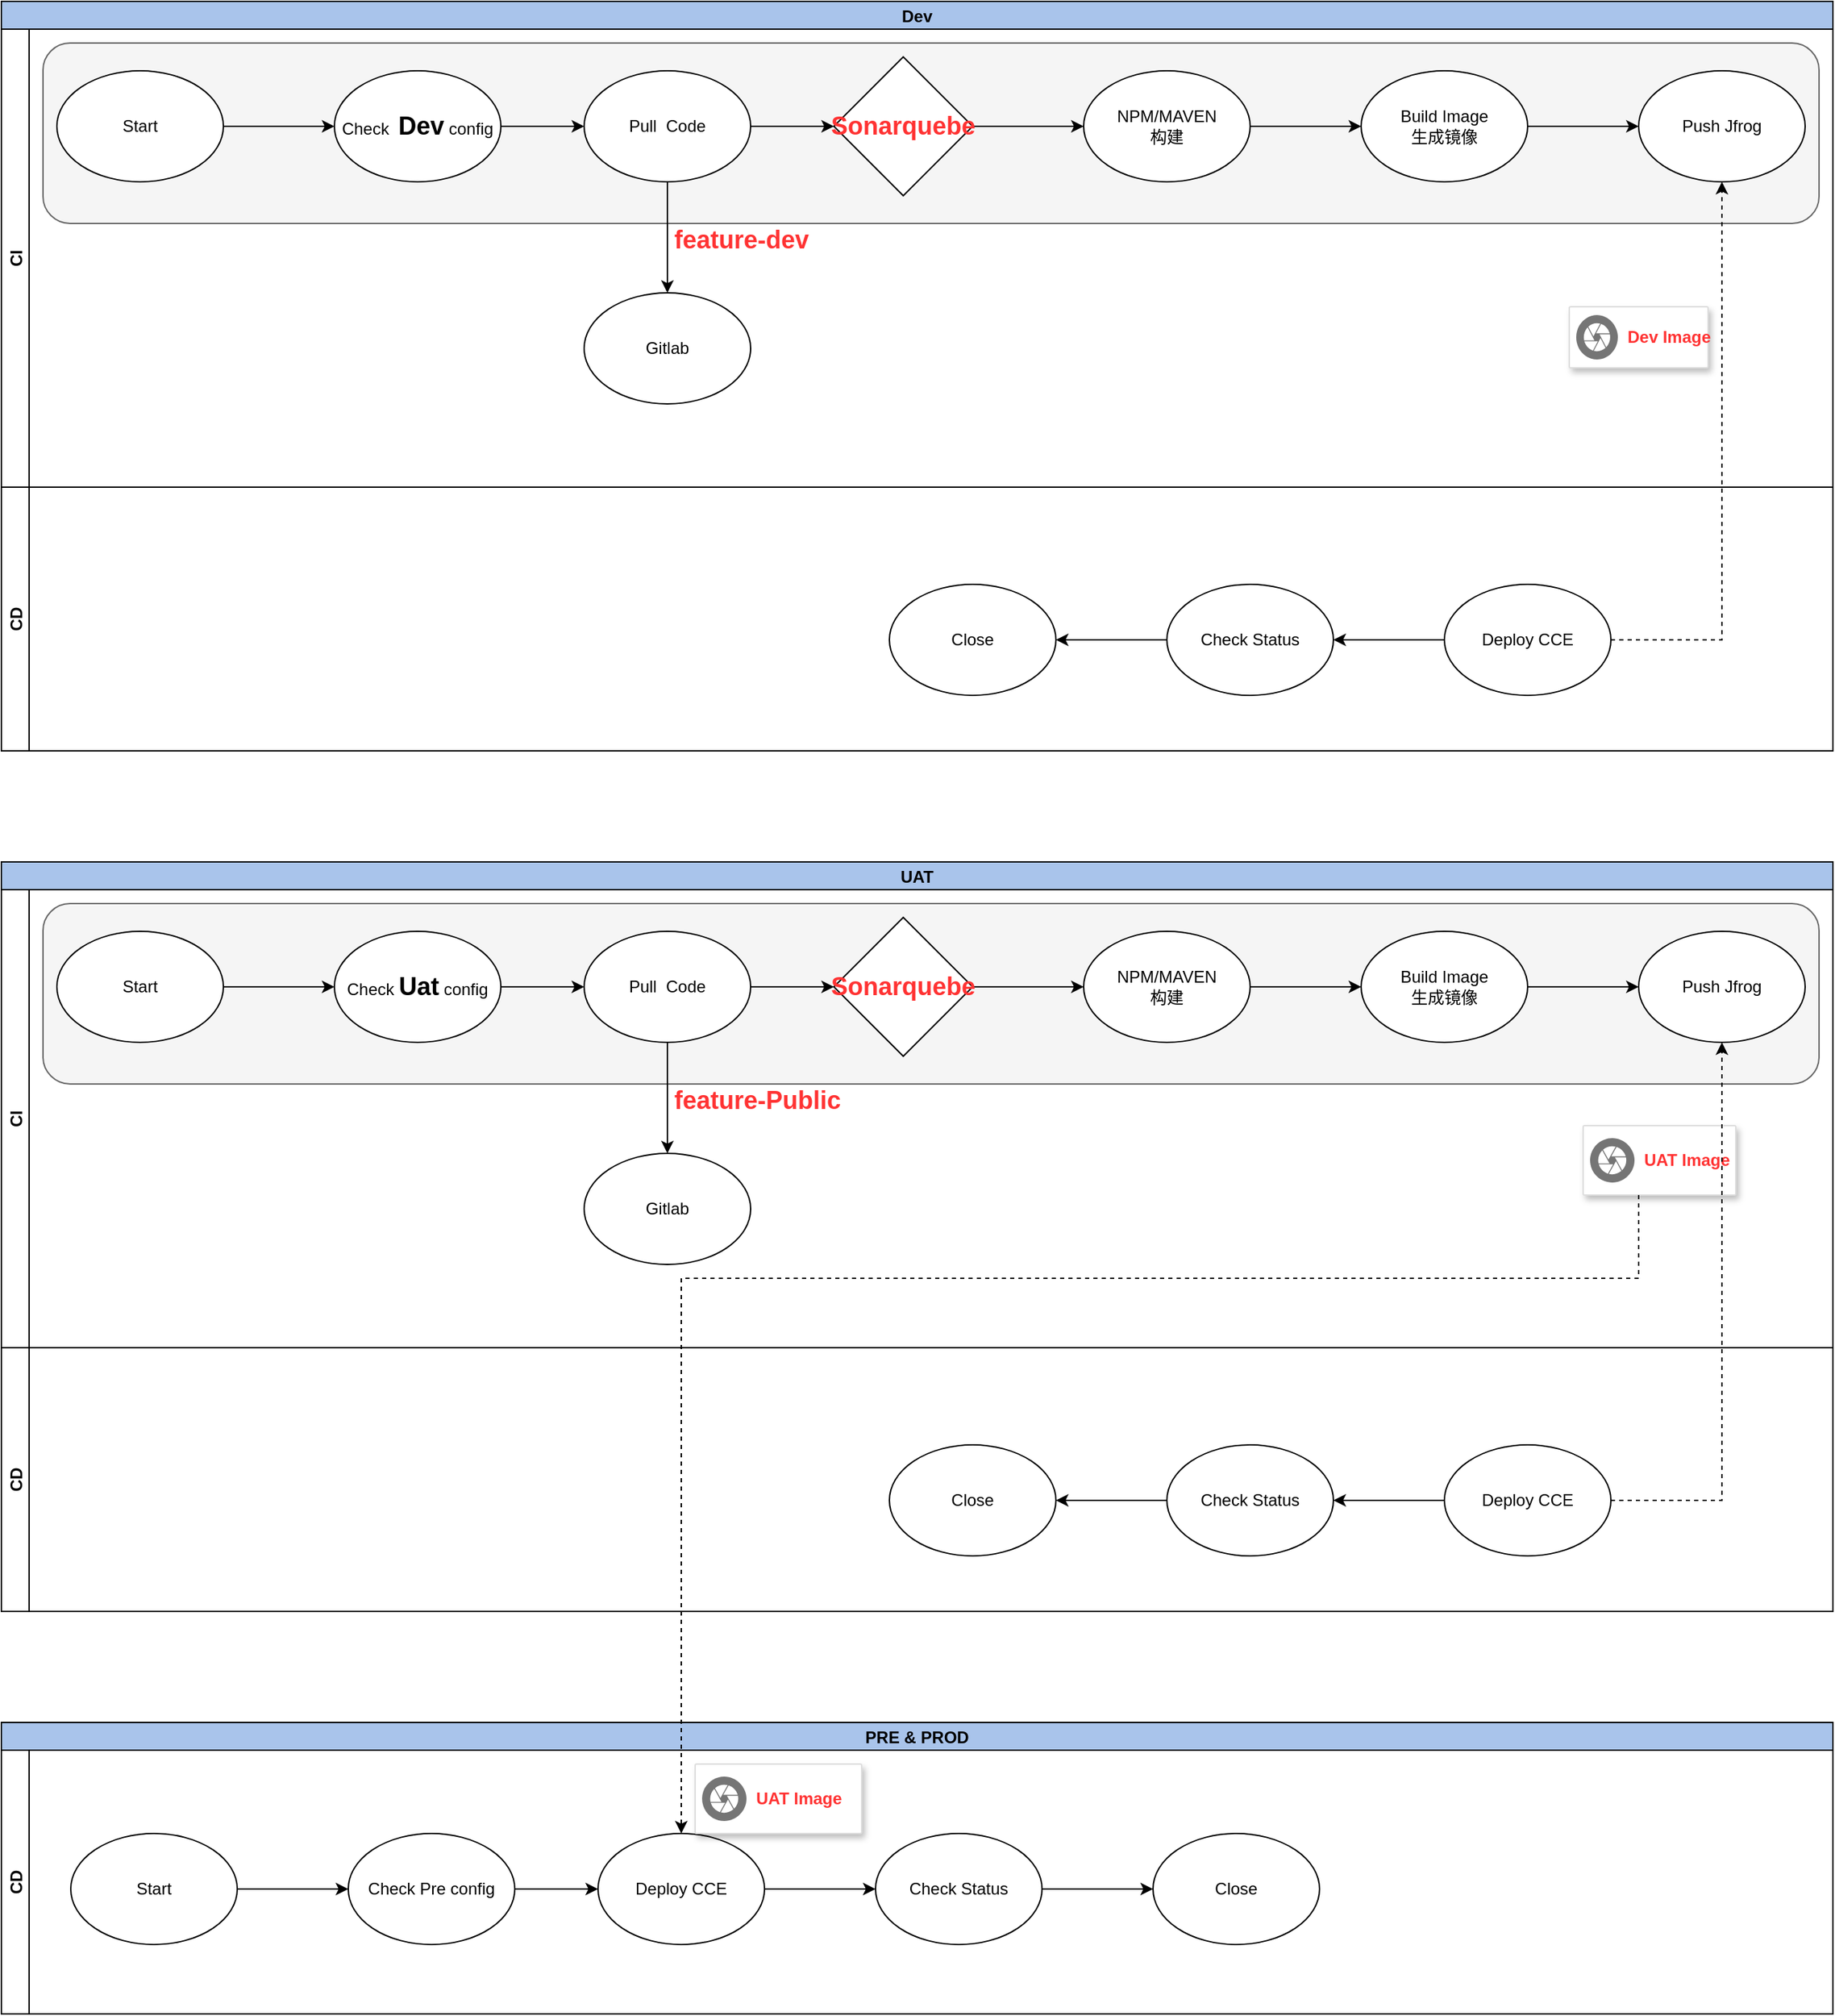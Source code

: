 <mxfile version="21.6.2" type="github">
  <diagram id="Z_23imAw80I29tGlpvSY" name="第 1 页">
    <mxGraphModel dx="2284" dy="750" grid="1" gridSize="10" guides="1" tooltips="1" connect="1" arrows="1" fold="1" page="1" pageScale="1" pageWidth="850" pageHeight="1100" math="0" shadow="0">
      <root>
        <mxCell id="0" />
        <mxCell id="1" parent="0" />
        <mxCell id="tfbrPeW28LH7bkcHFk6E-20" value="Dev" style="swimlane;childLayout=stackLayout;resizeParent=1;resizeParentMax=0;horizontal=1;startSize=20;horizontalStack=0;fontSize=12;labelBackgroundColor=none;labelBorderColor=#A9C4EB;fillColor=#A9C4EB;swimlaneFillColor=default;" parent="1" vertex="1">
          <mxGeometry x="-290" y="50" width="1320" height="540" as="geometry" />
        </mxCell>
        <mxCell id="tfbrPeW28LH7bkcHFk6E-21" value="CI" style="swimlane;startSize=20;horizontal=0;fontSize=12;" parent="tfbrPeW28LH7bkcHFk6E-20" vertex="1">
          <mxGeometry y="20" width="1320" height="330" as="geometry" />
        </mxCell>
        <mxCell id="tfbrPeW28LH7bkcHFk6E-62" value="" style="rounded=1;whiteSpace=wrap;html=1;fontSize=18;fontColor=#333333;fillColor=#f5f5f5;strokeColor=#666666;" parent="tfbrPeW28LH7bkcHFk6E-21" vertex="1">
          <mxGeometry x="30" y="10" width="1280" height="130" as="geometry" />
        </mxCell>
        <mxCell id="tfbrPeW28LH7bkcHFk6E-54" style="edgeStyle=orthogonalEdgeStyle;rounded=0;orthogonalLoop=1;jettySize=auto;html=1;fontSize=18;fontColor=#FF3333;startArrow=none;" parent="tfbrPeW28LH7bkcHFk6E-21" source="tfbrPeW28LH7bkcHFk6E-224" target="tfbrPeW28LH7bkcHFk6E-53" edge="1">
          <mxGeometry relative="1" as="geometry">
            <mxPoint x="500" y="70" as="sourcePoint" />
          </mxGeometry>
        </mxCell>
        <mxCell id="tfbrPeW28LH7bkcHFk6E-223" value="" style="edgeStyle=orthogonalEdgeStyle;rounded=0;orthogonalLoop=1;jettySize=auto;html=1;fontSize=18;fontColor=#0000FF;" parent="tfbrPeW28LH7bkcHFk6E-21" source="tfbrPeW28LH7bkcHFk6E-222" target="tfbrPeW28LH7bkcHFk6E-45" edge="1">
          <mxGeometry relative="1" as="geometry" />
        </mxCell>
        <mxCell id="tfbrPeW28LH7bkcHFk6E-225" value="" style="edgeStyle=orthogonalEdgeStyle;rounded=0;orthogonalLoop=1;jettySize=auto;html=1;fontSize=18;fontColor=#0000FF;" parent="tfbrPeW28LH7bkcHFk6E-21" source="tfbrPeW28LH7bkcHFk6E-45" target="tfbrPeW28LH7bkcHFk6E-224" edge="1">
          <mxGeometry relative="1" as="geometry" />
        </mxCell>
        <mxCell id="tfbrPeW28LH7bkcHFk6E-45" value="Check&amp;nbsp; &lt;b&gt;&lt;font style=&quot;font-size: 18px&quot;&gt;Dev&lt;/font&gt;&lt;/b&gt; config" style="ellipse;whiteSpace=wrap;html=1;fontSize=12;" parent="tfbrPeW28LH7bkcHFk6E-21" vertex="1">
          <mxGeometry x="240" y="30" width="120" height="80" as="geometry" />
        </mxCell>
        <mxCell id="tfbrPeW28LH7bkcHFk6E-178" value="" style="edgeStyle=orthogonalEdgeStyle;rounded=0;orthogonalLoop=1;jettySize=auto;html=1;fontSize=18;fontColor=#0000FF;" parent="tfbrPeW28LH7bkcHFk6E-21" source="tfbrPeW28LH7bkcHFk6E-49" target="tfbrPeW28LH7bkcHFk6E-177" edge="1">
          <mxGeometry relative="1" as="geometry" />
        </mxCell>
        <mxCell id="tfbrPeW28LH7bkcHFk6E-49" value="NPM/MAVEN&lt;br&gt;构建" style="ellipse;whiteSpace=wrap;html=1;fontSize=12;" parent="tfbrPeW28LH7bkcHFk6E-21" vertex="1">
          <mxGeometry x="780" y="30" width="120" height="80" as="geometry" />
        </mxCell>
        <mxCell id="tfbrPeW28LH7bkcHFk6E-55" style="edgeStyle=orthogonalEdgeStyle;rounded=0;orthogonalLoop=1;jettySize=auto;html=1;fontSize=18;fontColor=#FF3333;" parent="tfbrPeW28LH7bkcHFk6E-21" source="tfbrPeW28LH7bkcHFk6E-53" target="tfbrPeW28LH7bkcHFk6E-49" edge="1">
          <mxGeometry relative="1" as="geometry" />
        </mxCell>
        <mxCell id="tfbrPeW28LH7bkcHFk6E-53" value="&lt;b&gt;Sonarquebe&lt;/b&gt;" style="rhombus;whiteSpace=wrap;html=1;fontSize=18;fontColor=#FF3333;" parent="tfbrPeW28LH7bkcHFk6E-21" vertex="1">
          <mxGeometry x="600" y="20" width="100" height="100" as="geometry" />
        </mxCell>
        <mxCell id="tfbrPeW28LH7bkcHFk6E-66" value="&lt;h1&gt;&lt;b style=&quot;font-size: 18px ; color: rgb(255 , 51 , 51) ; text-align: center&quot;&gt;feature-dev&lt;/b&gt;&lt;br&gt;&lt;/h1&gt;" style="text;html=1;strokeColor=none;fillColor=none;spacing=5;spacingTop=-20;whiteSpace=wrap;overflow=hidden;rounded=0;fontSize=18;fontColor=#0000FF;" parent="tfbrPeW28LH7bkcHFk6E-21" vertex="1">
          <mxGeometry x="480" y="110" width="190" height="120" as="geometry" />
        </mxCell>
        <mxCell id="tfbrPeW28LH7bkcHFk6E-51" value="Push Jfrog" style="ellipse;whiteSpace=wrap;html=1;fontSize=12;" parent="tfbrPeW28LH7bkcHFk6E-21" vertex="1">
          <mxGeometry x="1180" y="30" width="120" height="80" as="geometry" />
        </mxCell>
        <mxCell id="tfbrPeW28LH7bkcHFk6E-179" style="edgeStyle=orthogonalEdgeStyle;rounded=0;orthogonalLoop=1;jettySize=auto;html=1;fontSize=18;fontColor=#0000FF;" parent="tfbrPeW28LH7bkcHFk6E-21" source="tfbrPeW28LH7bkcHFk6E-177" target="tfbrPeW28LH7bkcHFk6E-51" edge="1">
          <mxGeometry relative="1" as="geometry" />
        </mxCell>
        <mxCell id="tfbrPeW28LH7bkcHFk6E-177" value="Build Image&lt;br&gt;生成镜像" style="ellipse;whiteSpace=wrap;html=1;fontSize=12;" parent="tfbrPeW28LH7bkcHFk6E-21" vertex="1">
          <mxGeometry x="980" y="30" width="120" height="80" as="geometry" />
        </mxCell>
        <mxCell id="tfbrPeW28LH7bkcHFk6E-222" value="Start" style="ellipse;whiteSpace=wrap;html=1;fontSize=12;" parent="tfbrPeW28LH7bkcHFk6E-21" vertex="1">
          <mxGeometry x="40" y="30" width="120" height="80" as="geometry" />
        </mxCell>
        <mxCell id="tfbrPeW28LH7bkcHFk6E-228" value="" style="edgeStyle=orthogonalEdgeStyle;rounded=0;orthogonalLoop=1;jettySize=auto;html=1;fontSize=18;fontColor=#0000FF;" parent="tfbrPeW28LH7bkcHFk6E-21" source="tfbrPeW28LH7bkcHFk6E-224" target="tfbrPeW28LH7bkcHFk6E-227" edge="1">
          <mxGeometry relative="1" as="geometry" />
        </mxCell>
        <mxCell id="tfbrPeW28LH7bkcHFk6E-224" value="Pull&amp;nbsp; Code" style="ellipse;whiteSpace=wrap;html=1;fontSize=12;" parent="tfbrPeW28LH7bkcHFk6E-21" vertex="1">
          <mxGeometry x="420" y="30" width="120" height="80" as="geometry" />
        </mxCell>
        <mxCell id="tfbrPeW28LH7bkcHFk6E-227" value="Gitlab" style="ellipse;whiteSpace=wrap;html=1;fontSize=12;" parent="tfbrPeW28LH7bkcHFk6E-21" vertex="1">
          <mxGeometry x="420" y="190" width="120" height="80" as="geometry" />
        </mxCell>
        <mxCell id="N0s2cZW_viE75rTnxIU4-4" value="" style="strokeColor=#dddddd;shadow=1;strokeWidth=1;rounded=1;absoluteArcSize=1;arcSize=2;" vertex="1" parent="tfbrPeW28LH7bkcHFk6E-21">
          <mxGeometry x="1130" y="200" width="100" height="44" as="geometry" />
        </mxCell>
        <mxCell id="N0s2cZW_viE75rTnxIU4-5" value="&lt;b&gt;&lt;font style=&quot;font-size: 12px;&quot; color=&quot;#ff3333&quot;&gt;Dev Image&lt;/font&gt;&lt;/b&gt;" style="sketch=0;dashed=0;connectable=0;html=1;fillColor=#757575;strokeColor=none;shape=mxgraph.gcp2.image_services;part=1;labelPosition=right;verticalLabelPosition=middle;align=left;verticalAlign=middle;spacingLeft=5;fontSize=12;" vertex="1" parent="N0s2cZW_viE75rTnxIU4-4">
          <mxGeometry y="0.5" width="30" height="32" relative="1" as="geometry">
            <mxPoint x="5" y="-16" as="offset" />
          </mxGeometry>
        </mxCell>
        <mxCell id="tfbrPeW28LH7bkcHFk6E-22" value="CD" style="swimlane;startSize=20;horizontal=0;fontSize=12;" parent="tfbrPeW28LH7bkcHFk6E-20" vertex="1">
          <mxGeometry y="350" width="1320" height="190" as="geometry" />
        </mxCell>
        <mxCell id="tfbrPeW28LH7bkcHFk6E-61" value="" style="edgeStyle=orthogonalEdgeStyle;rounded=0;orthogonalLoop=1;jettySize=auto;html=1;fontSize=18;fontColor=#FF3333;" parent="tfbrPeW28LH7bkcHFk6E-22" source="tfbrPeW28LH7bkcHFk6E-58" target="tfbrPeW28LH7bkcHFk6E-60" edge="1">
          <mxGeometry relative="1" as="geometry" />
        </mxCell>
        <mxCell id="tfbrPeW28LH7bkcHFk6E-58" value="Deploy CCE" style="ellipse;whiteSpace=wrap;html=1;fontSize=12;" parent="tfbrPeW28LH7bkcHFk6E-22" vertex="1">
          <mxGeometry x="1040" y="70" width="120" height="80" as="geometry" />
        </mxCell>
        <mxCell id="tfbrPeW28LH7bkcHFk6E-65" value="" style="edgeStyle=orthogonalEdgeStyle;rounded=0;orthogonalLoop=1;jettySize=auto;html=1;fontSize=18;fontColor=#0000FF;" parent="tfbrPeW28LH7bkcHFk6E-22" source="tfbrPeW28LH7bkcHFk6E-60" target="tfbrPeW28LH7bkcHFk6E-64" edge="1">
          <mxGeometry relative="1" as="geometry" />
        </mxCell>
        <mxCell id="tfbrPeW28LH7bkcHFk6E-60" value="Check Status" style="ellipse;whiteSpace=wrap;html=1;fontSize=12;" parent="tfbrPeW28LH7bkcHFk6E-22" vertex="1">
          <mxGeometry x="840" y="70" width="120" height="80" as="geometry" />
        </mxCell>
        <mxCell id="tfbrPeW28LH7bkcHFk6E-64" value="Close" style="ellipse;whiteSpace=wrap;html=1;fontSize=12;" parent="tfbrPeW28LH7bkcHFk6E-22" vertex="1">
          <mxGeometry x="640" y="70" width="120" height="80" as="geometry" />
        </mxCell>
        <mxCell id="tfbrPeW28LH7bkcHFk6E-59" value="" style="edgeStyle=orthogonalEdgeStyle;rounded=0;orthogonalLoop=1;jettySize=auto;html=1;fontSize=18;fontColor=#FF3333;dashed=1;" parent="tfbrPeW28LH7bkcHFk6E-20" source="tfbrPeW28LH7bkcHFk6E-58" target="tfbrPeW28LH7bkcHFk6E-51" edge="1">
          <mxGeometry relative="1" as="geometry" />
        </mxCell>
        <mxCell id="tfbrPeW28LH7bkcHFk6E-229" value="UAT" style="swimlane;childLayout=stackLayout;resizeParent=1;resizeParentMax=0;horizontal=1;startSize=20;horizontalStack=0;fontSize=12;labelBackgroundColor=none;labelBorderColor=#A9C4EB;fillColor=#A9C4EB;swimlaneFillColor=default;" parent="1" vertex="1">
          <mxGeometry x="-290" y="670" width="1320" height="540" as="geometry" />
        </mxCell>
        <mxCell id="tfbrPeW28LH7bkcHFk6E-230" value="CI" style="swimlane;startSize=20;horizontal=0;fontSize=12;" parent="tfbrPeW28LH7bkcHFk6E-229" vertex="1">
          <mxGeometry y="20" width="1320" height="330" as="geometry" />
        </mxCell>
        <mxCell id="tfbrPeW28LH7bkcHFk6E-231" value="" style="rounded=1;whiteSpace=wrap;html=1;fontSize=18;fontColor=#333333;fillColor=#f5f5f5;strokeColor=#666666;" parent="tfbrPeW28LH7bkcHFk6E-230" vertex="1">
          <mxGeometry x="30" y="10" width="1280" height="130" as="geometry" />
        </mxCell>
        <mxCell id="tfbrPeW28LH7bkcHFk6E-232" style="edgeStyle=orthogonalEdgeStyle;rounded=0;orthogonalLoop=1;jettySize=auto;html=1;fontSize=18;fontColor=#FF3333;startArrow=none;" parent="tfbrPeW28LH7bkcHFk6E-230" source="tfbrPeW28LH7bkcHFk6E-247" target="tfbrPeW28LH7bkcHFk6E-239" edge="1">
          <mxGeometry relative="1" as="geometry">
            <mxPoint x="500" y="70" as="sourcePoint" />
          </mxGeometry>
        </mxCell>
        <mxCell id="tfbrPeW28LH7bkcHFk6E-233" value="" style="edgeStyle=orthogonalEdgeStyle;rounded=0;orthogonalLoop=1;jettySize=auto;html=1;fontSize=18;fontColor=#0000FF;" parent="tfbrPeW28LH7bkcHFk6E-230" source="tfbrPeW28LH7bkcHFk6E-245" target="tfbrPeW28LH7bkcHFk6E-235" edge="1">
          <mxGeometry relative="1" as="geometry" />
        </mxCell>
        <mxCell id="tfbrPeW28LH7bkcHFk6E-234" value="" style="edgeStyle=orthogonalEdgeStyle;rounded=0;orthogonalLoop=1;jettySize=auto;html=1;fontSize=18;fontColor=#0000FF;" parent="tfbrPeW28LH7bkcHFk6E-230" source="tfbrPeW28LH7bkcHFk6E-235" target="tfbrPeW28LH7bkcHFk6E-247" edge="1">
          <mxGeometry relative="1" as="geometry" />
        </mxCell>
        <mxCell id="tfbrPeW28LH7bkcHFk6E-235" value="Check &lt;b&gt;&lt;font style=&quot;font-size: 18px&quot;&gt;Uat&lt;/font&gt;&lt;/b&gt; config" style="ellipse;whiteSpace=wrap;html=1;fontSize=12;" parent="tfbrPeW28LH7bkcHFk6E-230" vertex="1">
          <mxGeometry x="240" y="30" width="120" height="80" as="geometry" />
        </mxCell>
        <mxCell id="tfbrPeW28LH7bkcHFk6E-236" value="" style="edgeStyle=orthogonalEdgeStyle;rounded=0;orthogonalLoop=1;jettySize=auto;html=1;fontSize=18;fontColor=#0000FF;" parent="tfbrPeW28LH7bkcHFk6E-230" source="tfbrPeW28LH7bkcHFk6E-237" target="tfbrPeW28LH7bkcHFk6E-243" edge="1">
          <mxGeometry relative="1" as="geometry" />
        </mxCell>
        <mxCell id="tfbrPeW28LH7bkcHFk6E-237" value="NPM/MAVEN&lt;br&gt;构建" style="ellipse;whiteSpace=wrap;html=1;fontSize=12;" parent="tfbrPeW28LH7bkcHFk6E-230" vertex="1">
          <mxGeometry x="780" y="30" width="120" height="80" as="geometry" />
        </mxCell>
        <mxCell id="tfbrPeW28LH7bkcHFk6E-238" style="edgeStyle=orthogonalEdgeStyle;rounded=0;orthogonalLoop=1;jettySize=auto;html=1;fontSize=18;fontColor=#FF3333;" parent="tfbrPeW28LH7bkcHFk6E-230" source="tfbrPeW28LH7bkcHFk6E-239" target="tfbrPeW28LH7bkcHFk6E-237" edge="1">
          <mxGeometry relative="1" as="geometry" />
        </mxCell>
        <mxCell id="tfbrPeW28LH7bkcHFk6E-239" value="&lt;b&gt;Sonarquebe&lt;/b&gt;" style="rhombus;whiteSpace=wrap;html=1;fontSize=18;fontColor=#FF3333;" parent="tfbrPeW28LH7bkcHFk6E-230" vertex="1">
          <mxGeometry x="600" y="20" width="100" height="100" as="geometry" />
        </mxCell>
        <mxCell id="tfbrPeW28LH7bkcHFk6E-240" value="&lt;h1&gt;&lt;b style=&quot;font-size: 18px ; color: rgb(255 , 51 , 51) ; text-align: center&quot;&gt;feature-Public&lt;/b&gt;&lt;br&gt;&lt;/h1&gt;" style="text;html=1;strokeColor=none;fillColor=none;spacing=5;spacingTop=-20;whiteSpace=wrap;overflow=hidden;rounded=0;fontSize=18;fontColor=#0000FF;" parent="tfbrPeW28LH7bkcHFk6E-230" vertex="1">
          <mxGeometry x="480" y="110" width="190" height="120" as="geometry" />
        </mxCell>
        <mxCell id="tfbrPeW28LH7bkcHFk6E-241" value="Push Jfrog" style="ellipse;whiteSpace=wrap;html=1;fontSize=12;" parent="tfbrPeW28LH7bkcHFk6E-230" vertex="1">
          <mxGeometry x="1180" y="30" width="120" height="80" as="geometry" />
        </mxCell>
        <mxCell id="tfbrPeW28LH7bkcHFk6E-242" style="edgeStyle=orthogonalEdgeStyle;rounded=0;orthogonalLoop=1;jettySize=auto;html=1;fontSize=18;fontColor=#0000FF;" parent="tfbrPeW28LH7bkcHFk6E-230" source="tfbrPeW28LH7bkcHFk6E-243" target="tfbrPeW28LH7bkcHFk6E-241" edge="1">
          <mxGeometry relative="1" as="geometry" />
        </mxCell>
        <mxCell id="tfbrPeW28LH7bkcHFk6E-243" value="Build Image&lt;br&gt;生成镜像" style="ellipse;whiteSpace=wrap;html=1;fontSize=12;" parent="tfbrPeW28LH7bkcHFk6E-230" vertex="1">
          <mxGeometry x="980" y="30" width="120" height="80" as="geometry" />
        </mxCell>
        <mxCell id="tfbrPeW28LH7bkcHFk6E-245" value="Start" style="ellipse;whiteSpace=wrap;html=1;fontSize=12;" parent="tfbrPeW28LH7bkcHFk6E-230" vertex="1">
          <mxGeometry x="40" y="30" width="120" height="80" as="geometry" />
        </mxCell>
        <mxCell id="tfbrPeW28LH7bkcHFk6E-246" value="" style="edgeStyle=orthogonalEdgeStyle;rounded=0;orthogonalLoop=1;jettySize=auto;html=1;fontSize=18;fontColor=#0000FF;" parent="tfbrPeW28LH7bkcHFk6E-230" source="tfbrPeW28LH7bkcHFk6E-247" target="tfbrPeW28LH7bkcHFk6E-248" edge="1">
          <mxGeometry relative="1" as="geometry" />
        </mxCell>
        <mxCell id="tfbrPeW28LH7bkcHFk6E-247" value="Pull&amp;nbsp; Code" style="ellipse;whiteSpace=wrap;html=1;fontSize=12;" parent="tfbrPeW28LH7bkcHFk6E-230" vertex="1">
          <mxGeometry x="420" y="30" width="120" height="80" as="geometry" />
        </mxCell>
        <mxCell id="tfbrPeW28LH7bkcHFk6E-248" value="Gitlab" style="ellipse;whiteSpace=wrap;html=1;fontSize=12;" parent="tfbrPeW28LH7bkcHFk6E-230" vertex="1">
          <mxGeometry x="420" y="190" width="120" height="80" as="geometry" />
        </mxCell>
        <mxCell id="N0s2cZW_viE75rTnxIU4-1" value="" style="strokeColor=#dddddd;shadow=1;strokeWidth=1;rounded=1;absoluteArcSize=1;arcSize=2;" vertex="1" parent="tfbrPeW28LH7bkcHFk6E-230">
          <mxGeometry x="1140" y="170" width="110" height="50" as="geometry" />
        </mxCell>
        <mxCell id="N0s2cZW_viE75rTnxIU4-2" value="&lt;b&gt;&lt;font style=&quot;font-size: 12px;&quot; color=&quot;#ff3333&quot;&gt;UAT Image&lt;/font&gt;&lt;/b&gt;" style="sketch=0;dashed=0;connectable=0;html=1;fillColor=#757575;strokeColor=none;shape=mxgraph.gcp2.image_services;part=1;labelPosition=right;verticalLabelPosition=middle;align=left;verticalAlign=middle;spacingLeft=5;fontSize=12;" vertex="1" parent="N0s2cZW_viE75rTnxIU4-1">
          <mxGeometry y="0.5" width="32" height="32" relative="1" as="geometry">
            <mxPoint x="5" y="-16" as="offset" />
          </mxGeometry>
        </mxCell>
        <mxCell id="tfbrPeW28LH7bkcHFk6E-249" value="CD" style="swimlane;startSize=20;horizontal=0;fontSize=12;" parent="tfbrPeW28LH7bkcHFk6E-229" vertex="1">
          <mxGeometry y="350" width="1320" height="190" as="geometry" />
        </mxCell>
        <mxCell id="tfbrPeW28LH7bkcHFk6E-250" value="" style="edgeStyle=orthogonalEdgeStyle;rounded=0;orthogonalLoop=1;jettySize=auto;html=1;fontSize=18;fontColor=#FF3333;" parent="tfbrPeW28LH7bkcHFk6E-249" source="tfbrPeW28LH7bkcHFk6E-251" target="tfbrPeW28LH7bkcHFk6E-253" edge="1">
          <mxGeometry relative="1" as="geometry" />
        </mxCell>
        <mxCell id="tfbrPeW28LH7bkcHFk6E-251" value="Deploy CCE" style="ellipse;whiteSpace=wrap;html=1;fontSize=12;" parent="tfbrPeW28LH7bkcHFk6E-249" vertex="1">
          <mxGeometry x="1040" y="70" width="120" height="80" as="geometry" />
        </mxCell>
        <mxCell id="tfbrPeW28LH7bkcHFk6E-252" value="" style="edgeStyle=orthogonalEdgeStyle;rounded=0;orthogonalLoop=1;jettySize=auto;html=1;fontSize=18;fontColor=#0000FF;" parent="tfbrPeW28LH7bkcHFk6E-249" source="tfbrPeW28LH7bkcHFk6E-253" target="tfbrPeW28LH7bkcHFk6E-254" edge="1">
          <mxGeometry relative="1" as="geometry" />
        </mxCell>
        <mxCell id="tfbrPeW28LH7bkcHFk6E-253" value="Check Status" style="ellipse;whiteSpace=wrap;html=1;fontSize=12;" parent="tfbrPeW28LH7bkcHFk6E-249" vertex="1">
          <mxGeometry x="840" y="70" width="120" height="80" as="geometry" />
        </mxCell>
        <mxCell id="tfbrPeW28LH7bkcHFk6E-254" value="Close" style="ellipse;whiteSpace=wrap;html=1;fontSize=12;" parent="tfbrPeW28LH7bkcHFk6E-249" vertex="1">
          <mxGeometry x="640" y="70" width="120" height="80" as="geometry" />
        </mxCell>
        <mxCell id="tfbrPeW28LH7bkcHFk6E-255" value="" style="edgeStyle=orthogonalEdgeStyle;rounded=0;orthogonalLoop=1;jettySize=auto;html=1;fontSize=18;fontColor=#FF3333;dashed=1;" parent="tfbrPeW28LH7bkcHFk6E-229" source="tfbrPeW28LH7bkcHFk6E-251" target="tfbrPeW28LH7bkcHFk6E-241" edge="1">
          <mxGeometry relative="1" as="geometry" />
        </mxCell>
        <mxCell id="tfbrPeW28LH7bkcHFk6E-257" value="PRE &amp; PROD" style="swimlane;childLayout=stackLayout;resizeParent=1;resizeParentMax=0;horizontal=1;startSize=20;horizontalStack=0;fontSize=12;labelBackgroundColor=none;labelBorderColor=#A9C4EB;fillColor=#A9C4EB;swimlaneFillColor=default;" parent="1" vertex="1">
          <mxGeometry x="-290" y="1290" width="1320" height="210" as="geometry" />
        </mxCell>
        <mxCell id="tfbrPeW28LH7bkcHFk6E-277" value="CD" style="swimlane;startSize=20;horizontal=0;fontSize=12;" parent="tfbrPeW28LH7bkcHFk6E-257" vertex="1">
          <mxGeometry y="20" width="1320" height="190" as="geometry" />
        </mxCell>
        <mxCell id="tfbrPeW28LH7bkcHFk6E-290" value="Check Pre config" style="ellipse;whiteSpace=wrap;html=1;fontSize=12;" parent="tfbrPeW28LH7bkcHFk6E-277" vertex="1">
          <mxGeometry x="250" y="60" width="120" height="80" as="geometry" />
        </mxCell>
        <mxCell id="tfbrPeW28LH7bkcHFk6E-291" value="Start" style="ellipse;whiteSpace=wrap;html=1;fontSize=12;" parent="tfbrPeW28LH7bkcHFk6E-277" vertex="1">
          <mxGeometry x="50" y="60" width="120" height="80" as="geometry" />
        </mxCell>
        <mxCell id="tfbrPeW28LH7bkcHFk6E-288" value="" style="edgeStyle=orthogonalEdgeStyle;rounded=0;orthogonalLoop=1;jettySize=auto;html=1;fontSize=18;fontColor=#0000FF;" parent="tfbrPeW28LH7bkcHFk6E-277" source="tfbrPeW28LH7bkcHFk6E-291" target="tfbrPeW28LH7bkcHFk6E-290" edge="1">
          <mxGeometry relative="1" as="geometry" />
        </mxCell>
        <mxCell id="tfbrPeW28LH7bkcHFk6E-292" value="Deploy CCE" style="ellipse;whiteSpace=wrap;html=1;fontSize=12;" parent="tfbrPeW28LH7bkcHFk6E-277" vertex="1">
          <mxGeometry x="430" y="60" width="120" height="80" as="geometry" />
        </mxCell>
        <mxCell id="tfbrPeW28LH7bkcHFk6E-289" value="" style="edgeStyle=orthogonalEdgeStyle;rounded=0;orthogonalLoop=1;jettySize=auto;html=1;fontSize=18;fontColor=#0000FF;" parent="tfbrPeW28LH7bkcHFk6E-277" source="tfbrPeW28LH7bkcHFk6E-290" target="tfbrPeW28LH7bkcHFk6E-292" edge="1">
          <mxGeometry relative="1" as="geometry" />
        </mxCell>
        <mxCell id="N0s2cZW_viE75rTnxIU4-7" value="" style="strokeColor=#dddddd;shadow=1;strokeWidth=1;rounded=1;absoluteArcSize=1;arcSize=2;" vertex="1" parent="tfbrPeW28LH7bkcHFk6E-277">
          <mxGeometry x="500" y="10" width="120" height="50" as="geometry" />
        </mxCell>
        <mxCell id="N0s2cZW_viE75rTnxIU4-8" value="&lt;b&gt;&lt;font style=&quot;font-size: 12px;&quot; color=&quot;#ff3333&quot;&gt;UAT Image&lt;/font&gt;&lt;/b&gt;" style="sketch=0;dashed=0;connectable=0;html=1;fillColor=#757575;strokeColor=none;shape=mxgraph.gcp2.image_services;part=1;labelPosition=right;verticalLabelPosition=middle;align=left;verticalAlign=middle;spacingLeft=5;fontSize=12;" vertex="1" parent="N0s2cZW_viE75rTnxIU4-7">
          <mxGeometry y="0.5" width="32" height="32" relative="1" as="geometry">
            <mxPoint x="5" y="-16" as="offset" />
          </mxGeometry>
        </mxCell>
        <mxCell id="tfbrPeW28LH7bkcHFk6E-299" value="" style="edgeStyle=orthogonalEdgeStyle;rounded=0;orthogonalLoop=1;jettySize=auto;html=1;fontSize=18;fontColor=#0000FF;" parent="1" source="tfbrPeW28LH7bkcHFk6E-296" target="tfbrPeW28LH7bkcHFk6E-298" edge="1">
          <mxGeometry relative="1" as="geometry" />
        </mxCell>
        <mxCell id="tfbrPeW28LH7bkcHFk6E-296" value="Check Status" style="ellipse;whiteSpace=wrap;html=1;fontSize=12;" parent="1" vertex="1">
          <mxGeometry x="340" y="1370" width="120" height="80" as="geometry" />
        </mxCell>
        <mxCell id="tfbrPeW28LH7bkcHFk6E-297" value="" style="edgeStyle=orthogonalEdgeStyle;rounded=0;orthogonalLoop=1;jettySize=auto;html=1;fontSize=18;fontColor=#0000FF;" parent="1" source="tfbrPeW28LH7bkcHFk6E-292" target="tfbrPeW28LH7bkcHFk6E-296" edge="1">
          <mxGeometry relative="1" as="geometry" />
        </mxCell>
        <mxCell id="tfbrPeW28LH7bkcHFk6E-298" value="Close" style="ellipse;whiteSpace=wrap;html=1;fontSize=12;" parent="1" vertex="1">
          <mxGeometry x="540" y="1370" width="120" height="80" as="geometry" />
        </mxCell>
        <mxCell id="N0s2cZW_viE75rTnxIU4-3" style="edgeStyle=orthogonalEdgeStyle;rounded=0;orthogonalLoop=1;jettySize=auto;html=1;dashed=1;" edge="1" parent="1" source="N0s2cZW_viE75rTnxIU4-1" target="tfbrPeW28LH7bkcHFk6E-292">
          <mxGeometry relative="1" as="geometry">
            <Array as="points">
              <mxPoint x="890" y="970" />
              <mxPoint x="200" y="970" />
            </Array>
          </mxGeometry>
        </mxCell>
      </root>
    </mxGraphModel>
  </diagram>
</mxfile>
